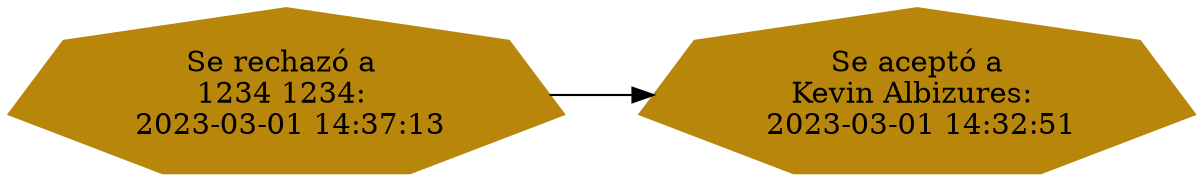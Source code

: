 digraph G {
node[shape=septagon, style=filled, color=darkgoldenrod];
rankdir=LR;
N0[label="Se rechazó a 
1234 1234: 
 2023-03-01 14:37:13"];
N1[label="Se aceptó a
Kevin Albizures: 
 2023-03-01 14:32:51"];
N0->N1

}